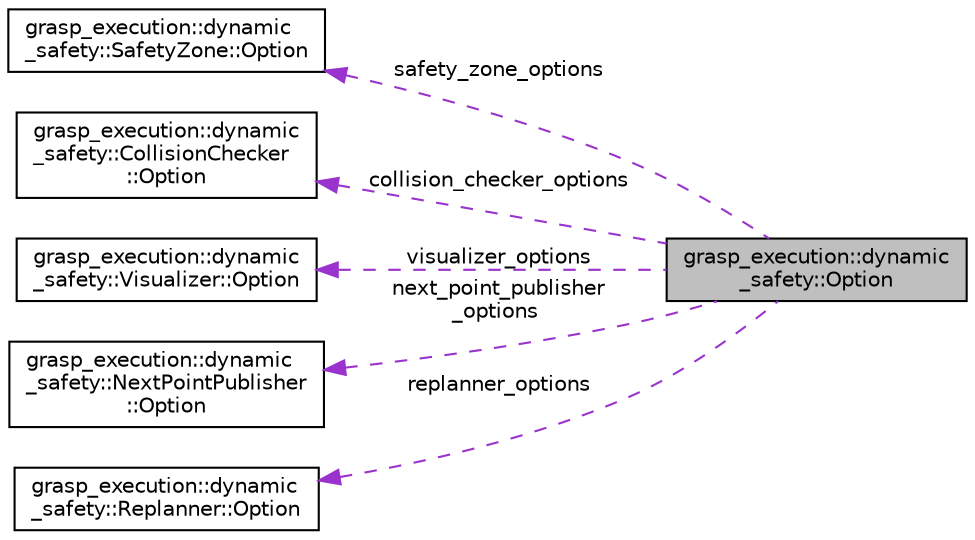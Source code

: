 digraph "grasp_execution::dynamic_safety::Option"
{
 // LATEX_PDF_SIZE
  edge [fontname="Helvetica",fontsize="10",labelfontname="Helvetica",labelfontsize="10"];
  node [fontname="Helvetica",fontsize="10",shape=record];
  rankdir="LR";
  Node1 [label="grasp_execution::dynamic\l_safety::Option",height=0.2,width=0.4,color="black", fillcolor="grey75", style="filled", fontcolor="black",tooltip=" "];
  Node2 -> Node1 [dir="back",color="darkorchid3",fontsize="10",style="dashed",label=" safety_zone_options" ,fontname="Helvetica"];
  Node2 [label="grasp_execution::dynamic\l_safety::SafetyZone::Option",height=0.2,width=0.4,color="black", fillcolor="white", style="filled",URL="$structgrasp__execution_1_1dynamic__safety_1_1SafetyZone_1_1Option.html",tooltip="Safety Zone option."];
  Node3 -> Node1 [dir="back",color="darkorchid3",fontsize="10",style="dashed",label=" collision_checker_options" ,fontname="Helvetica"];
  Node3 [label="grasp_execution::dynamic\l_safety::CollisionChecker\l::Option",height=0.2,width=0.4,color="black", fillcolor="white", style="filled",URL="$structgrasp__execution_1_1dynamic__safety_1_1CollisionChecker_1_1Option.html",tooltip="Collision checker options."];
  Node4 -> Node1 [dir="back",color="darkorchid3",fontsize="10",style="dashed",label=" visualizer_options" ,fontname="Helvetica"];
  Node4 [label="grasp_execution::dynamic\l_safety::Visualizer::Option",height=0.2,width=0.4,color="black", fillcolor="white", style="filled",URL="$structgrasp__execution_1_1dynamic__safety_1_1Visualizer_1_1Option.html",tooltip="Option for visualizer."];
  Node5 -> Node1 [dir="back",color="darkorchid3",fontsize="10",style="dashed",label=" next_point_publisher\l_options" ,fontname="Helvetica"];
  Node5 [label="grasp_execution::dynamic\l_safety::NextPointPublisher\l::Option",height=0.2,width=0.4,color="black", fillcolor="white", style="filled",URL="$structgrasp__execution_1_1dynamic__safety_1_1NextPointPublisher_1_1Option.html",tooltip="Next Point Publisher options."];
  Node6 -> Node1 [dir="back",color="darkorchid3",fontsize="10",style="dashed",label=" replanner_options" ,fontname="Helvetica"];
  Node6 [label="grasp_execution::dynamic\l_safety::Replanner::Option",height=0.2,width=0.4,color="black", fillcolor="white", style="filled",URL="$structgrasp__execution_1_1dynamic__safety_1_1Replanner_1_1Option.html",tooltip=" "];
}
